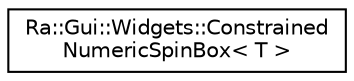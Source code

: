 digraph "Graphical Class Hierarchy"
{
 // INTERACTIVE_SVG=YES
 // LATEX_PDF_SIZE
  edge [fontname="Helvetica",fontsize="10",labelfontname="Helvetica",labelfontsize="10"];
  node [fontname="Helvetica",fontsize="10",shape=record];
  rankdir="LR";
  Node0 [label="Ra::Gui::Widgets::Constrained\lNumericSpinBox\< T \>",height=0.2,width=0.4,color="black", fillcolor="white", style="filled",URL="$classRa_1_1Gui_1_1Widgets_1_1ConstrainedNumericSpinBox.html",tooltip="Constrained input spin box. The constraint to apply to any input value is verified using the user-def..."];
}
